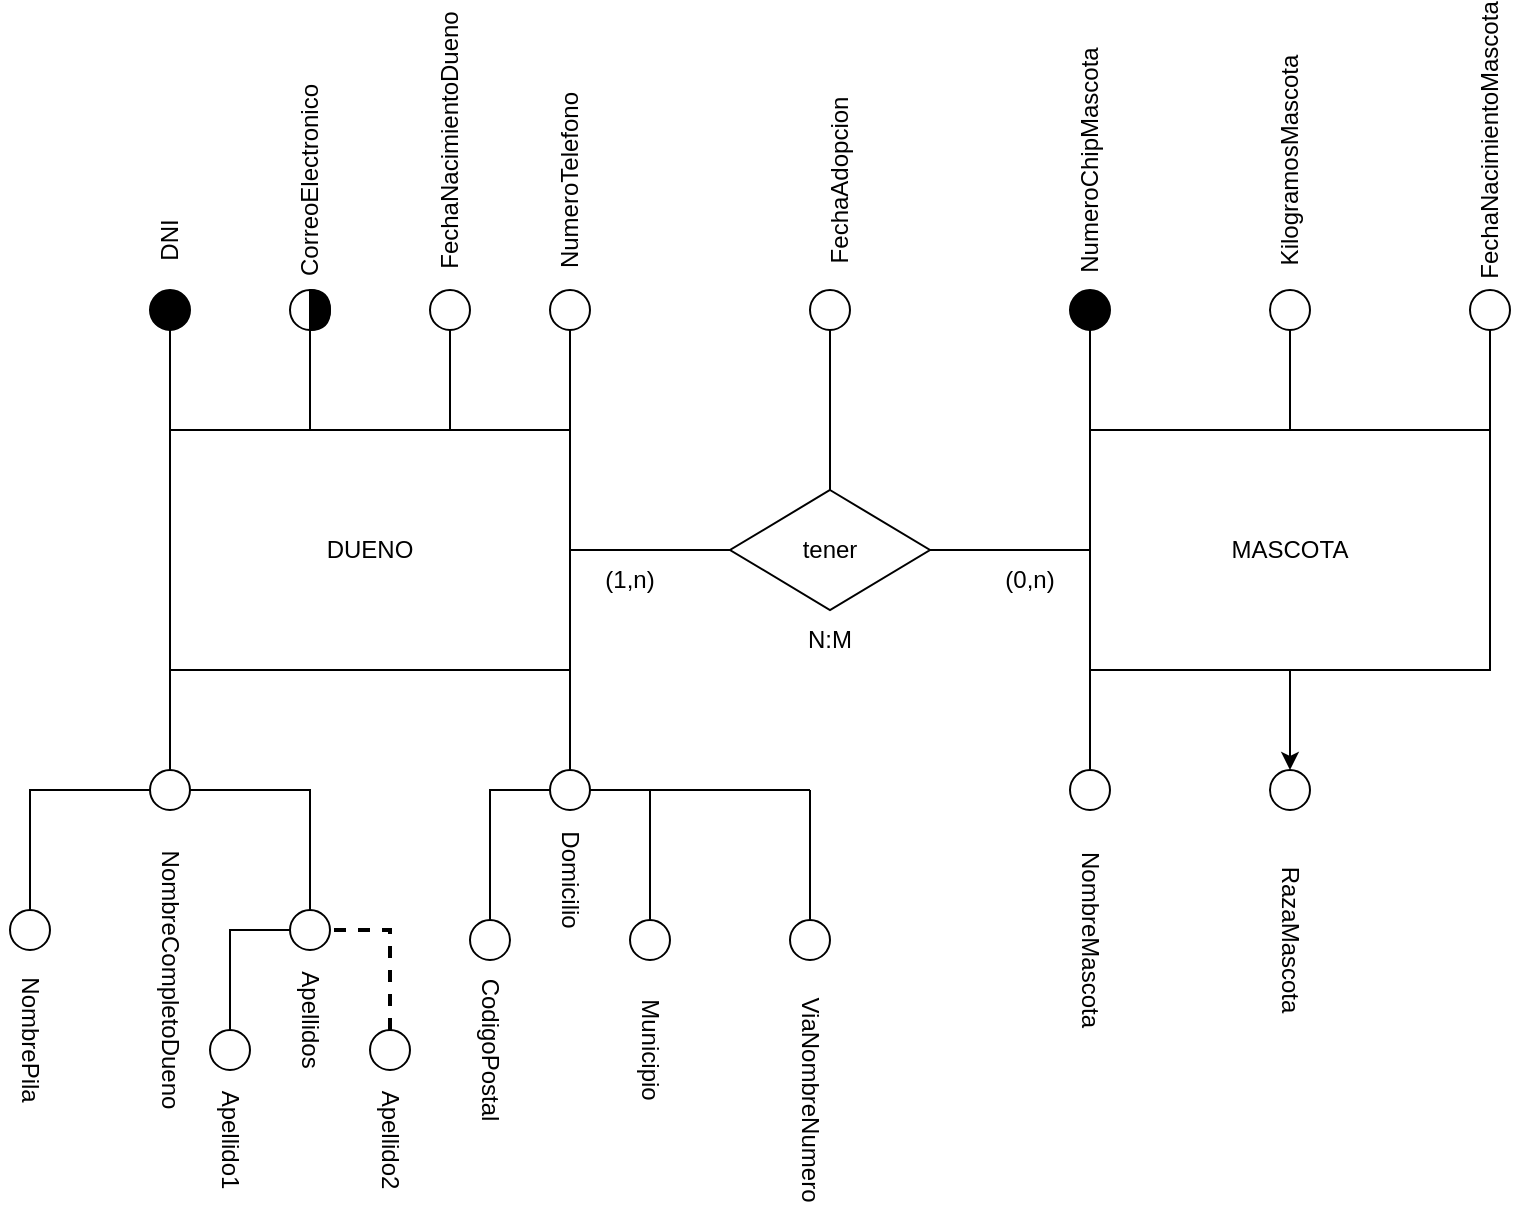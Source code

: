 <mxfile version="24.9.0">
  <diagram name="Page-1" id="RHFke1Je_qD0LwE4OJgD">
    <mxGraphModel dx="2284" dy="746" grid="1" gridSize="10" guides="1" tooltips="1" connect="1" arrows="1" fold="1" page="1" pageScale="1" pageWidth="850" pageHeight="1100" math="0" shadow="0">
      <root>
        <mxCell id="0" />
        <mxCell id="1" parent="0" />
        <mxCell id="SLDFw85kCu_YzYWj3w1v-3" value="tener" style="rhombus;whiteSpace=wrap;html=1;" parent="1" vertex="1">
          <mxGeometry x="340" y="310" width="100" height="60" as="geometry" />
        </mxCell>
        <mxCell id="SLDFw85kCu_YzYWj3w1v-6" value="" style="endArrow=none;html=1;rounded=0;exitX=1;exitY=0.5;exitDx=0;exitDy=0;entryX=0;entryY=0.5;entryDx=0;entryDy=0;" parent="1" source="SLDFw85kCu_YzYWj3w1v-9" target="SLDFw85kCu_YzYWj3w1v-3" edge="1">
          <mxGeometry width="50" height="50" relative="1" as="geometry">
            <mxPoint x="260" y="310" as="sourcePoint" />
            <mxPoint x="330" y="240" as="targetPoint" />
          </mxGeometry>
        </mxCell>
        <mxCell id="SLDFw85kCu_YzYWj3w1v-7" value="" style="endArrow=none;html=1;rounded=0;exitX=1;exitY=0.5;exitDx=0;exitDy=0;entryX=0;entryY=0.5;entryDx=0;entryDy=0;" parent="1" source="SLDFw85kCu_YzYWj3w1v-3" target="SLDFw85kCu_YzYWj3w1v-10" edge="1">
          <mxGeometry width="50" height="50" relative="1" as="geometry">
            <mxPoint x="440" y="260" as="sourcePoint" />
            <mxPoint x="520" y="310" as="targetPoint" />
          </mxGeometry>
        </mxCell>
        <mxCell id="SLDFw85kCu_YzYWj3w1v-9" value="DUENO" style="rounded=0;whiteSpace=wrap;html=1;" parent="1" vertex="1">
          <mxGeometry x="60" y="280" width="200" height="120" as="geometry" />
        </mxCell>
        <mxCell id="SLDFw85kCu_YzYWj3w1v-10" value="MASCOTA" style="rounded=0;whiteSpace=wrap;html=1;" parent="1" vertex="1">
          <mxGeometry x="520" y="280" width="200" height="120" as="geometry" />
        </mxCell>
        <mxCell id="SLDFw85kCu_YzYWj3w1v-12" value="" style="endArrow=none;html=1;rounded=0;exitX=0;exitY=0;exitDx=0;exitDy=0;entryX=0.5;entryY=1;entryDx=0;entryDy=0;" parent="1" source="SLDFw85kCu_YzYWj3w1v-9" target="SLDFw85kCu_YzYWj3w1v-13" edge="1">
          <mxGeometry width="50" height="50" relative="1" as="geometry">
            <mxPoint x="60" y="300" as="sourcePoint" />
            <mxPoint x="140" y="240" as="targetPoint" />
          </mxGeometry>
        </mxCell>
        <mxCell id="SLDFw85kCu_YzYWj3w1v-13" value="" style="ellipse;whiteSpace=wrap;html=1;aspect=fixed;fillColor=#000000;" parent="1" vertex="1">
          <mxGeometry x="50" y="210" width="20" height="20" as="geometry" />
        </mxCell>
        <mxCell id="SLDFw85kCu_YzYWj3w1v-17" value="" style="ellipse;whiteSpace=wrap;html=1;aspect=fixed;" parent="1" vertex="1">
          <mxGeometry x="250" y="210" width="20" height="20" as="geometry" />
        </mxCell>
        <mxCell id="SLDFw85kCu_YzYWj3w1v-18" value="" style="endArrow=none;html=1;rounded=0;exitX=0.5;exitY=0;exitDx=0;exitDy=0;entryX=0.5;entryY=1;entryDx=0;entryDy=0;" parent="1" target="SLDFw85kCu_YzYWj3w1v-19" edge="1">
          <mxGeometry width="50" height="50" relative="1" as="geometry">
            <mxPoint x="130" y="280.0" as="sourcePoint" />
            <mxPoint x="170" y="240" as="targetPoint" />
          </mxGeometry>
        </mxCell>
        <mxCell id="SLDFw85kCu_YzYWj3w1v-19" value="" style="ellipse;whiteSpace=wrap;html=1;aspect=fixed;" parent="1" vertex="1">
          <mxGeometry x="120" y="210" width="20" height="20" as="geometry" />
        </mxCell>
        <mxCell id="SLDFw85kCu_YzYWj3w1v-20" value="" style="endArrow=none;html=1;rounded=0;exitX=0;exitY=0;exitDx=0;exitDy=0;entryX=0.5;entryY=1;entryDx=0;entryDy=0;" parent="1" source="SLDFw85kCu_YzYWj3w1v-10" target="SLDFw85kCu_YzYWj3w1v-21" edge="1">
          <mxGeometry width="50" height="50" relative="1" as="geometry">
            <mxPoint x="520" y="280" as="sourcePoint" />
            <mxPoint x="520" y="240" as="targetPoint" />
          </mxGeometry>
        </mxCell>
        <mxCell id="SLDFw85kCu_YzYWj3w1v-21" value="" style="ellipse;whiteSpace=wrap;html=1;aspect=fixed;fillColor=#000000;" parent="1" vertex="1">
          <mxGeometry x="510" y="210" width="20" height="20" as="geometry" />
        </mxCell>
        <mxCell id="SLDFw85kCu_YzYWj3w1v-22" value="" style="endArrow=none;html=1;rounded=0;exitX=1;exitY=0;exitDx=0;exitDy=0;entryX=0.5;entryY=1;entryDx=0;entryDy=0;" parent="1" source="SLDFw85kCu_YzYWj3w1v-10" target="SLDFw85kCu_YzYWj3w1v-23" edge="1">
          <mxGeometry width="50" height="50" relative="1" as="geometry">
            <mxPoint x="640" y="280" as="sourcePoint" />
            <mxPoint x="640" y="240" as="targetPoint" />
          </mxGeometry>
        </mxCell>
        <mxCell id="SLDFw85kCu_YzYWj3w1v-23" value="" style="ellipse;whiteSpace=wrap;html=1;aspect=fixed;" parent="1" vertex="1">
          <mxGeometry x="710" y="210" width="20" height="20" as="geometry" />
        </mxCell>
        <mxCell id="SLDFw85kCu_YzYWj3w1v-24" value="" style="endArrow=none;html=1;rounded=0;exitX=0.5;exitY=0;exitDx=0;exitDy=0;entryX=0.5;entryY=1;entryDx=0;entryDy=0;" parent="1" source="SLDFw85kCu_YzYWj3w1v-10" target="SLDFw85kCu_YzYWj3w1v-25" edge="1">
          <mxGeometry width="50" height="50" relative="1" as="geometry">
            <mxPoint x="580" y="280" as="sourcePoint" />
            <mxPoint x="580" y="240" as="targetPoint" />
          </mxGeometry>
        </mxCell>
        <mxCell id="SLDFw85kCu_YzYWj3w1v-25" value="" style="ellipse;whiteSpace=wrap;html=1;aspect=fixed;" parent="1" vertex="1">
          <mxGeometry x="610" y="210" width="20" height="20" as="geometry" />
        </mxCell>
        <mxCell id="SLDFw85kCu_YzYWj3w1v-26" value="" style="endArrow=none;html=1;rounded=0;exitX=0.75;exitY=0;exitDx=0;exitDy=0;entryX=0.5;entryY=0;entryDx=0;entryDy=0;" parent="1" target="SLDFw85kCu_YzYWj3w1v-27" edge="1">
          <mxGeometry width="50" height="50" relative="1" as="geometry">
            <mxPoint x="200" y="280.0" as="sourcePoint" />
            <mxPoint x="130" y="400" as="targetPoint" />
          </mxGeometry>
        </mxCell>
        <mxCell id="SLDFw85kCu_YzYWj3w1v-27" value="" style="ellipse;whiteSpace=wrap;html=1;aspect=fixed;" parent="1" vertex="1">
          <mxGeometry x="190" y="210" width="20" height="20" as="geometry" />
        </mxCell>
        <mxCell id="SLDFw85kCu_YzYWj3w1v-28" value="" style="endArrow=none;html=1;rounded=0;exitX=1;exitY=1;exitDx=0;exitDy=0;entryX=0.5;entryY=0;entryDx=0;entryDy=0;" parent="1" source="SLDFw85kCu_YzYWj3w1v-9" target="SLDFw85kCu_YzYWj3w1v-29" edge="1">
          <mxGeometry width="50" height="50" relative="1" as="geometry">
            <mxPoint x="260" y="440" as="sourcePoint" />
            <mxPoint x="260" y="400" as="targetPoint" />
          </mxGeometry>
        </mxCell>
        <mxCell id="SLDFw85kCu_YzYWj3w1v-29" value="" style="ellipse;whiteSpace=wrap;html=1;aspect=fixed;" parent="1" vertex="1">
          <mxGeometry x="250" y="450" width="20" height="20" as="geometry" />
        </mxCell>
        <mxCell id="SLDFw85kCu_YzYWj3w1v-30" value="" style="endArrow=none;html=1;rounded=0;exitX=0;exitY=1;exitDx=0;exitDy=0;entryX=0.5;entryY=0;entryDx=0;entryDy=0;" parent="1" source="SLDFw85kCu_YzYWj3w1v-9" target="SLDFw85kCu_YzYWj3w1v-31" edge="1">
          <mxGeometry width="50" height="50" relative="1" as="geometry">
            <mxPoint x="65" y="410.0" as="sourcePoint" />
            <mxPoint x="105" y="410" as="targetPoint" />
          </mxGeometry>
        </mxCell>
        <mxCell id="SLDFw85kCu_YzYWj3w1v-31" value="" style="ellipse;whiteSpace=wrap;html=1;aspect=fixed;" parent="1" vertex="1">
          <mxGeometry x="50" y="450" width="20" height="20" as="geometry" />
        </mxCell>
        <mxCell id="SLDFw85kCu_YzYWj3w1v-34" value="" style="endArrow=none;html=1;rounded=0;exitX=0;exitY=1;exitDx=0;exitDy=0;entryX=0.5;entryY=0;entryDx=0;entryDy=0;" parent="1" source="SLDFw85kCu_YzYWj3w1v-10" target="SLDFw85kCu_YzYWj3w1v-35" edge="1">
          <mxGeometry width="50" height="50" relative="1" as="geometry">
            <mxPoint x="520" y="340" as="sourcePoint" />
            <mxPoint x="520" y="400" as="targetPoint" />
          </mxGeometry>
        </mxCell>
        <mxCell id="SLDFw85kCu_YzYWj3w1v-35" value="" style="ellipse;whiteSpace=wrap;html=1;aspect=fixed;" parent="1" vertex="1">
          <mxGeometry x="510" y="450" width="20" height="20" as="geometry" />
        </mxCell>
        <mxCell id="SLDFw85kCu_YzYWj3w1v-39" value="" style="ellipse;whiteSpace=wrap;html=1;aspect=fixed;" parent="1" vertex="1">
          <mxGeometry x="610" y="450" width="20" height="20" as="geometry" />
        </mxCell>
        <mxCell id="SLDFw85kCu_YzYWj3w1v-40" value="" style="shape=or;whiteSpace=wrap;html=1;fillColor=#000000;" parent="1" vertex="1">
          <mxGeometry x="130" y="210" width="10" height="20" as="geometry" />
        </mxCell>
        <mxCell id="SLDFw85kCu_YzYWj3w1v-42" value="N:M" style="text;html=1;align=center;verticalAlign=middle;whiteSpace=wrap;rounded=0;" parent="1" vertex="1">
          <mxGeometry x="360" y="370" width="60" height="30" as="geometry" />
        </mxCell>
        <mxCell id="SLDFw85kCu_YzYWj3w1v-43" value="(1,n)" style="text;html=1;align=center;verticalAlign=middle;whiteSpace=wrap;rounded=0;" parent="1" vertex="1">
          <mxGeometry x="260" y="340" width="60" height="30" as="geometry" />
        </mxCell>
        <mxCell id="SLDFw85kCu_YzYWj3w1v-44" value="(0,n)" style="text;html=1;align=center;verticalAlign=middle;whiteSpace=wrap;rounded=0;" parent="1" vertex="1">
          <mxGeometry x="460" y="340" width="60" height="30" as="geometry" />
        </mxCell>
        <mxCell id="XeNA7tjhCXIYLV7skvSz-35" value="DNI" style="text;html=1;align=center;verticalAlign=middle;whiteSpace=wrap;rounded=0;rotation=-90;" vertex="1" parent="1">
          <mxGeometry x="30" y="170" width="60" height="30" as="geometry" />
        </mxCell>
        <mxCell id="XeNA7tjhCXIYLV7skvSz-36" value="CorreoElectronico" style="text;html=1;align=center;verticalAlign=middle;whiteSpace=wrap;rounded=0;rotation=-90;" vertex="1" parent="1">
          <mxGeometry x="100" y="140" width="60" height="30" as="geometry" />
        </mxCell>
        <mxCell id="XeNA7tjhCXIYLV7skvSz-37" value="NumeroTelefono" style="text;html=1;align=center;verticalAlign=middle;whiteSpace=wrap;rounded=0;rotation=-90;" vertex="1" parent="1">
          <mxGeometry x="230" y="140" width="60" height="30" as="geometry" />
        </mxCell>
        <mxCell id="XeNA7tjhCXIYLV7skvSz-38" value="FechaNacimientoDueno" style="text;html=1;align=center;verticalAlign=middle;whiteSpace=wrap;rounded=0;rotation=-90;" vertex="1" parent="1">
          <mxGeometry x="170" y="120" width="60" height="30" as="geometry" />
        </mxCell>
        <mxCell id="XeNA7tjhCXIYLV7skvSz-40" value="Domicilio" style="text;html=1;align=center;verticalAlign=middle;whiteSpace=wrap;rounded=0;rotation=90;" vertex="1" parent="1">
          <mxGeometry x="230" y="490" width="60" height="30" as="geometry" />
        </mxCell>
        <mxCell id="XeNA7tjhCXIYLV7skvSz-42" value="Numero&lt;span style=&quot;background-color: initial;&quot;&gt;ChipMascota&lt;/span&gt;" style="text;html=1;align=center;verticalAlign=middle;whiteSpace=wrap;rounded=0;rotation=-90;" vertex="1" parent="1">
          <mxGeometry x="490" y="130" width="60" height="30" as="geometry" />
        </mxCell>
        <mxCell id="XeNA7tjhCXIYLV7skvSz-43" value="KilogramosMascota" style="text;html=1;align=center;verticalAlign=middle;whiteSpace=wrap;rounded=0;rotation=-90;" vertex="1" parent="1">
          <mxGeometry x="590" y="130" width="60" height="30" as="geometry" />
        </mxCell>
        <mxCell id="XeNA7tjhCXIYLV7skvSz-44" value="FechaNacimientoMascota" style="text;html=1;align=center;verticalAlign=middle;whiteSpace=wrap;rounded=0;rotation=-90;" vertex="1" parent="1">
          <mxGeometry x="690" y="120" width="60" height="30" as="geometry" />
        </mxCell>
        <mxCell id="XeNA7tjhCXIYLV7skvSz-46" value="NombreMascota" style="text;html=1;align=center;verticalAlign=middle;whiteSpace=wrap;rounded=0;rotation=90;" vertex="1" parent="1">
          <mxGeometry x="490" y="520" width="60" height="30" as="geometry" />
        </mxCell>
        <mxCell id="XeNA7tjhCXIYLV7skvSz-47" value="RazaMascota" style="text;html=1;align=center;verticalAlign=middle;whiteSpace=wrap;rounded=0;rotation=90;" vertex="1" parent="1">
          <mxGeometry x="590" y="520" width="60" height="30" as="geometry" />
        </mxCell>
        <mxCell id="XeNA7tjhCXIYLV7skvSz-52" value="NombreCompletoDueno" style="text;html=1;align=center;verticalAlign=middle;whiteSpace=wrap;rounded=0;rotation=90;" vertex="1" parent="1">
          <mxGeometry x="30" y="540" width="60" height="30" as="geometry" />
        </mxCell>
        <mxCell id="XeNA7tjhCXIYLV7skvSz-54" value="" style="ellipse;whiteSpace=wrap;html=1;aspect=fixed;" vertex="1" parent="1">
          <mxGeometry x="-20" y="520" width="20" height="20" as="geometry" />
        </mxCell>
        <mxCell id="XeNA7tjhCXIYLV7skvSz-55" value="" style="ellipse;whiteSpace=wrap;html=1;aspect=fixed;" vertex="1" parent="1">
          <mxGeometry x="120" y="520" width="20" height="20" as="geometry" />
        </mxCell>
        <mxCell id="XeNA7tjhCXIYLV7skvSz-56" value="" style="endArrow=none;html=1;rounded=0;entryX=0;entryY=0.5;entryDx=0;entryDy=0;exitX=0.5;exitY=0;exitDx=0;exitDy=0;" edge="1" parent="1" source="XeNA7tjhCXIYLV7skvSz-54" target="SLDFw85kCu_YzYWj3w1v-31">
          <mxGeometry width="50" height="50" relative="1" as="geometry">
            <mxPoint x="-10" y="500" as="sourcePoint" />
            <mxPoint x="30" y="500" as="targetPoint" />
            <Array as="points">
              <mxPoint x="-10" y="460" />
            </Array>
          </mxGeometry>
        </mxCell>
        <mxCell id="XeNA7tjhCXIYLV7skvSz-57" value="" style="endArrow=none;html=1;rounded=0;entryX=1;entryY=0.5;entryDx=0;entryDy=0;exitX=0.5;exitY=0;exitDx=0;exitDy=0;" edge="1" parent="1" source="XeNA7tjhCXIYLV7skvSz-55" target="SLDFw85kCu_YzYWj3w1v-31">
          <mxGeometry width="50" height="50" relative="1" as="geometry">
            <mxPoint x="20" y="510" as="sourcePoint" />
            <mxPoint x="80.0" y="460" as="targetPoint" />
            <Array as="points">
              <mxPoint x="130" y="460" />
            </Array>
          </mxGeometry>
        </mxCell>
        <mxCell id="XeNA7tjhCXIYLV7skvSz-58" value="NombrePila" style="text;html=1;align=center;verticalAlign=middle;whiteSpace=wrap;rounded=0;rotation=90;" vertex="1" parent="1">
          <mxGeometry x="-40" y="570" width="60" height="30" as="geometry" />
        </mxCell>
        <mxCell id="XeNA7tjhCXIYLV7skvSz-59" value="Apellidos" style="text;html=1;align=center;verticalAlign=middle;whiteSpace=wrap;rounded=0;rotation=90;" vertex="1" parent="1">
          <mxGeometry x="100" y="560" width="60" height="30" as="geometry" />
        </mxCell>
        <mxCell id="XeNA7tjhCXIYLV7skvSz-60" value="" style="endArrow=none;html=1;rounded=0;entryX=0;entryY=0.5;entryDx=0;entryDy=0;exitX=0.5;exitY=0;exitDx=0;exitDy=0;" edge="1" parent="1" source="XeNA7tjhCXIYLV7skvSz-61" target="XeNA7tjhCXIYLV7skvSz-55">
          <mxGeometry width="50" height="50" relative="1" as="geometry">
            <mxPoint x="90" y="570" as="sourcePoint" />
            <mxPoint x="60" y="470" as="targetPoint" />
            <Array as="points">
              <mxPoint x="90" y="530" />
            </Array>
          </mxGeometry>
        </mxCell>
        <mxCell id="XeNA7tjhCXIYLV7skvSz-61" value="" style="ellipse;whiteSpace=wrap;html=1;aspect=fixed;" vertex="1" parent="1">
          <mxGeometry x="80" y="580" width="20" height="20" as="geometry" />
        </mxCell>
        <mxCell id="XeNA7tjhCXIYLV7skvSz-62" value="" style="endArrow=none;dashed=1;html=1;strokeWidth=2;rounded=0;entryX=1;entryY=0.5;entryDx=0;entryDy=0;exitX=0.5;exitY=0;exitDx=0;exitDy=0;" edge="1" parent="1" target="XeNA7tjhCXIYLV7skvSz-55">
          <mxGeometry width="50" height="50" relative="1" as="geometry">
            <mxPoint x="170" y="580" as="sourcePoint" />
            <mxPoint x="140" y="540" as="targetPoint" />
            <Array as="points">
              <mxPoint x="170" y="530" />
            </Array>
          </mxGeometry>
        </mxCell>
        <mxCell id="XeNA7tjhCXIYLV7skvSz-63" value="" style="ellipse;whiteSpace=wrap;html=1;aspect=fixed;" vertex="1" parent="1">
          <mxGeometry x="160" y="580" width="20" height="20" as="geometry" />
        </mxCell>
        <mxCell id="XeNA7tjhCXIYLV7skvSz-64" value="Apellido1" style="text;html=1;align=center;verticalAlign=middle;whiteSpace=wrap;rounded=0;rotation=90;" vertex="1" parent="1">
          <mxGeometry x="60" y="620" width="60" height="30" as="geometry" />
        </mxCell>
        <mxCell id="XeNA7tjhCXIYLV7skvSz-65" value="Apellido2" style="text;html=1;align=center;verticalAlign=middle;whiteSpace=wrap;rounded=0;rotation=90;" vertex="1" parent="1">
          <mxGeometry x="140" y="620" width="60" height="30" as="geometry" />
        </mxCell>
        <mxCell id="XeNA7tjhCXIYLV7skvSz-66" value="" style="endArrow=none;html=1;rounded=0;entryX=0;entryY=0.5;entryDx=0;entryDy=0;exitX=0.5;exitY=0;exitDx=0;exitDy=0;" edge="1" parent="1" source="XeNA7tjhCXIYLV7skvSz-68">
          <mxGeometry width="50" height="50" relative="1" as="geometry">
            <mxPoint x="220" y="520" as="sourcePoint" />
            <mxPoint x="250" y="460" as="targetPoint" />
            <Array as="points">
              <mxPoint x="220" y="460" />
            </Array>
          </mxGeometry>
        </mxCell>
        <mxCell id="XeNA7tjhCXIYLV7skvSz-67" value="" style="endArrow=none;html=1;rounded=0;entryX=1;entryY=0.5;entryDx=0;entryDy=0;exitX=0.5;exitY=0;exitDx=0;exitDy=0;" edge="1" parent="1" source="XeNA7tjhCXIYLV7skvSz-71" target="SLDFw85kCu_YzYWj3w1v-29">
          <mxGeometry width="50" height="50" relative="1" as="geometry">
            <mxPoint x="300" y="520" as="sourcePoint" />
            <mxPoint x="340" y="460" as="targetPoint" />
            <Array as="points">
              <mxPoint x="300" y="460" />
            </Array>
          </mxGeometry>
        </mxCell>
        <mxCell id="XeNA7tjhCXIYLV7skvSz-68" value="" style="ellipse;whiteSpace=wrap;html=1;aspect=fixed;" vertex="1" parent="1">
          <mxGeometry x="210" y="525" width="20" height="20" as="geometry" />
        </mxCell>
        <mxCell id="XeNA7tjhCXIYLV7skvSz-71" value="" style="ellipse;whiteSpace=wrap;html=1;aspect=fixed;" vertex="1" parent="1">
          <mxGeometry x="290" y="525" width="20" height="20" as="geometry" />
        </mxCell>
        <mxCell id="XeNA7tjhCXIYLV7skvSz-73" value="CodigoPostal" style="text;html=1;align=center;verticalAlign=middle;whiteSpace=wrap;rounded=0;rotation=90;" vertex="1" parent="1">
          <mxGeometry x="190" y="575" width="60" height="30" as="geometry" />
        </mxCell>
        <mxCell id="XeNA7tjhCXIYLV7skvSz-77" value="Municipio" style="text;html=1;align=center;verticalAlign=middle;whiteSpace=wrap;rounded=0;rotation=90;" vertex="1" parent="1">
          <mxGeometry x="270" y="575" width="60" height="30" as="geometry" />
        </mxCell>
        <mxCell id="XeNA7tjhCXIYLV7skvSz-78" value="" style="endArrow=none;html=1;rounded=0;exitX=1;exitY=0.5;exitDx=0;exitDy=0;" edge="1" parent="1" source="SLDFw85kCu_YzYWj3w1v-29">
          <mxGeometry width="50" height="50" relative="1" as="geometry">
            <mxPoint x="250" y="660" as="sourcePoint" />
            <mxPoint x="380" y="460" as="targetPoint" />
          </mxGeometry>
        </mxCell>
        <mxCell id="XeNA7tjhCXIYLV7skvSz-79" value="" style="endArrow=none;html=1;rounded=0;exitX=0.5;exitY=0;exitDx=0;exitDy=0;" edge="1" parent="1" source="XeNA7tjhCXIYLV7skvSz-80">
          <mxGeometry width="50" height="50" relative="1" as="geometry">
            <mxPoint x="350" y="520" as="sourcePoint" />
            <mxPoint x="380" y="460" as="targetPoint" />
          </mxGeometry>
        </mxCell>
        <mxCell id="XeNA7tjhCXIYLV7skvSz-80" value="" style="ellipse;whiteSpace=wrap;html=1;aspect=fixed;" vertex="1" parent="1">
          <mxGeometry x="370" y="525" width="20" height="20" as="geometry" />
        </mxCell>
        <mxCell id="XeNA7tjhCXIYLV7skvSz-81" value="ViaNombreNumero" style="text;html=1;align=center;verticalAlign=middle;whiteSpace=wrap;rounded=0;rotation=90;" vertex="1" parent="1">
          <mxGeometry x="350" y="600" width="60" height="30" as="geometry" />
        </mxCell>
        <mxCell id="XeNA7tjhCXIYLV7skvSz-82" value="" style="endArrow=none;html=1;rounded=0;entryX=0.5;entryY=1;entryDx=0;entryDy=0;exitX=1;exitY=0;exitDx=0;exitDy=0;" edge="1" parent="1" source="SLDFw85kCu_YzYWj3w1v-9" target="SLDFw85kCu_YzYWj3w1v-17">
          <mxGeometry width="50" height="50" relative="1" as="geometry">
            <mxPoint x="610" y="350" as="sourcePoint" />
            <mxPoint x="660" y="300" as="targetPoint" />
          </mxGeometry>
        </mxCell>
        <mxCell id="XeNA7tjhCXIYLV7skvSz-83" value="FechaAdopcion" style="text;html=1;align=center;verticalAlign=middle;whiteSpace=wrap;rounded=0;rotation=-90;" vertex="1" parent="1">
          <mxGeometry x="365" y="140" width="60" height="30" as="geometry" />
        </mxCell>
        <mxCell id="XeNA7tjhCXIYLV7skvSz-84" value="" style="ellipse;whiteSpace=wrap;html=1;aspect=fixed;" vertex="1" parent="1">
          <mxGeometry x="380" y="210" width="20" height="20" as="geometry" />
        </mxCell>
        <mxCell id="XeNA7tjhCXIYLV7skvSz-89" value="" style="endArrow=none;html=1;rounded=0;entryX=0.5;entryY=1;entryDx=0;entryDy=0;exitX=0.5;exitY=0;exitDx=0;exitDy=0;" edge="1" parent="1" source="SLDFw85kCu_YzYWj3w1v-3" target="XeNA7tjhCXIYLV7skvSz-84">
          <mxGeometry width="50" height="50" relative="1" as="geometry">
            <mxPoint x="270" y="290" as="sourcePoint" />
            <mxPoint x="270" y="240" as="targetPoint" />
          </mxGeometry>
        </mxCell>
        <mxCell id="XeNA7tjhCXIYLV7skvSz-90" value="" style="endArrow=classic;html=1;rounded=0;exitX=0.5;exitY=1;exitDx=0;exitDy=0;entryX=0.5;entryY=0;entryDx=0;entryDy=0;" edge="1" parent="1" source="SLDFw85kCu_YzYWj3w1v-10" target="SLDFw85kCu_YzYWj3w1v-39">
          <mxGeometry width="50" height="50" relative="1" as="geometry">
            <mxPoint x="700" y="410" as="sourcePoint" />
            <mxPoint x="750" y="360" as="targetPoint" />
          </mxGeometry>
        </mxCell>
      </root>
    </mxGraphModel>
  </diagram>
</mxfile>
